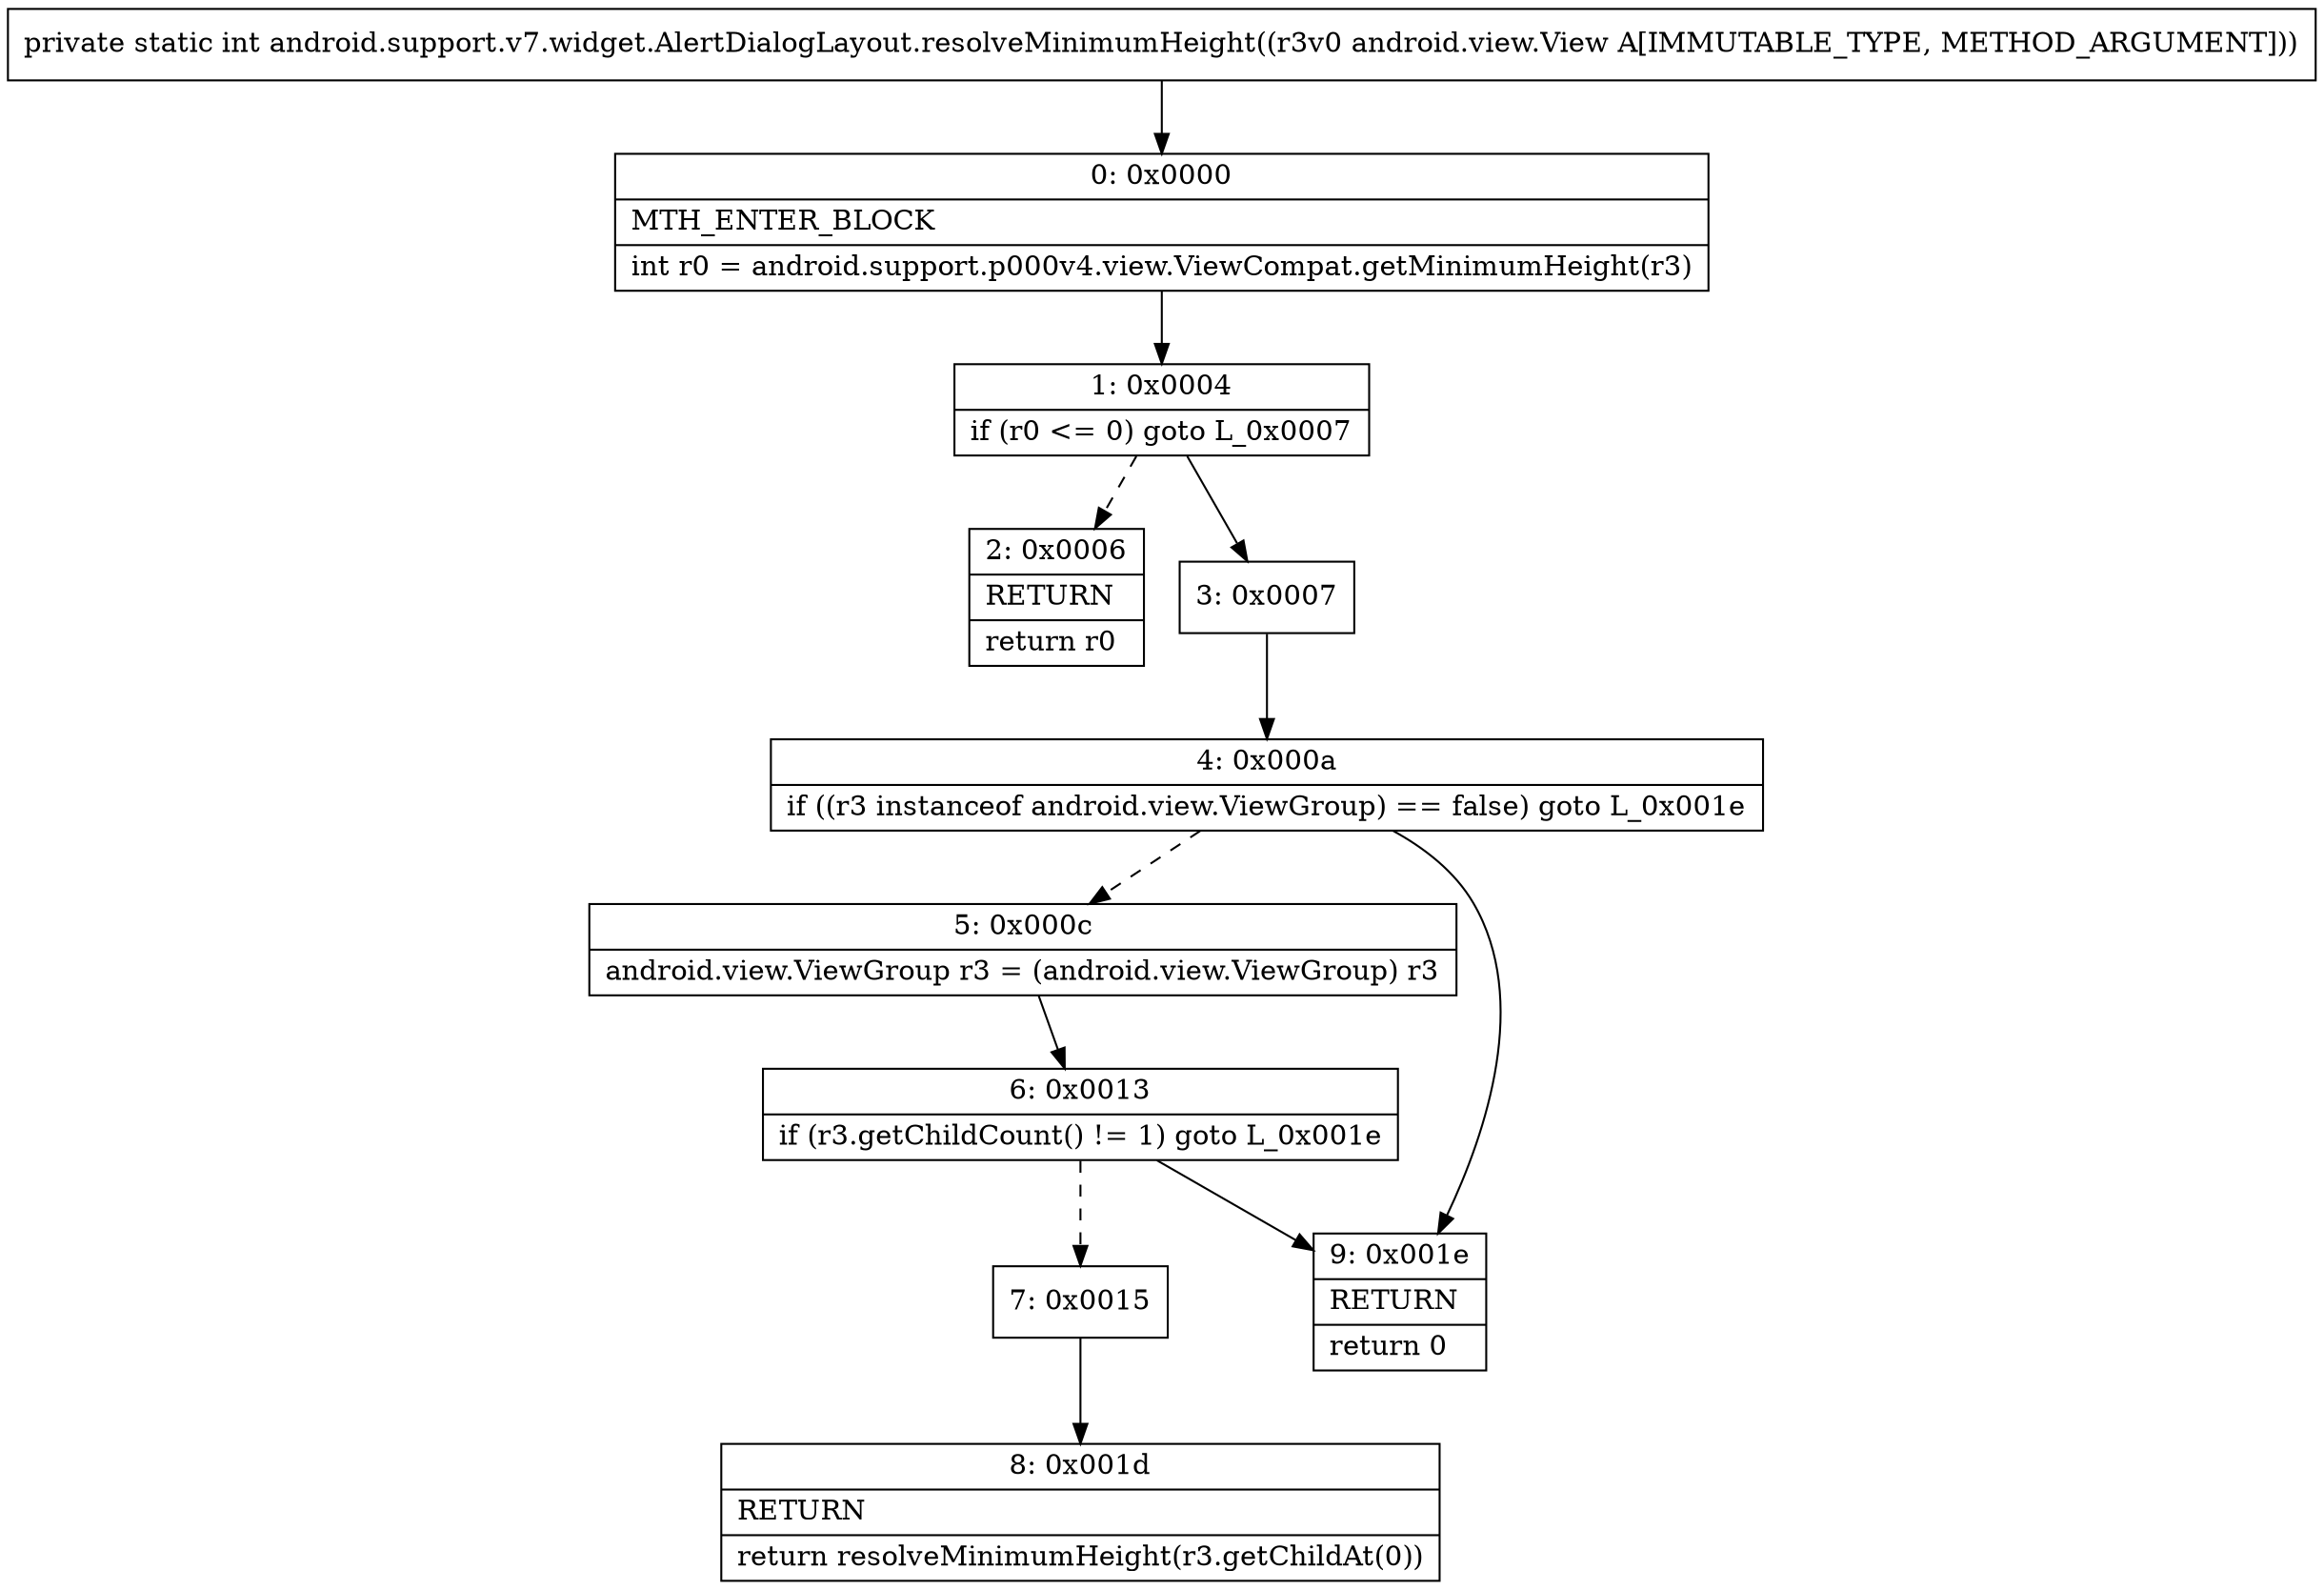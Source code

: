 digraph "CFG forandroid.support.v7.widget.AlertDialogLayout.resolveMinimumHeight(Landroid\/view\/View;)I" {
Node_0 [shape=record,label="{0\:\ 0x0000|MTH_ENTER_BLOCK\l|int r0 = android.support.p000v4.view.ViewCompat.getMinimumHeight(r3)\l}"];
Node_1 [shape=record,label="{1\:\ 0x0004|if (r0 \<= 0) goto L_0x0007\l}"];
Node_2 [shape=record,label="{2\:\ 0x0006|RETURN\l|return r0\l}"];
Node_3 [shape=record,label="{3\:\ 0x0007}"];
Node_4 [shape=record,label="{4\:\ 0x000a|if ((r3 instanceof android.view.ViewGroup) == false) goto L_0x001e\l}"];
Node_5 [shape=record,label="{5\:\ 0x000c|android.view.ViewGroup r3 = (android.view.ViewGroup) r3\l}"];
Node_6 [shape=record,label="{6\:\ 0x0013|if (r3.getChildCount() != 1) goto L_0x001e\l}"];
Node_7 [shape=record,label="{7\:\ 0x0015}"];
Node_8 [shape=record,label="{8\:\ 0x001d|RETURN\l|return resolveMinimumHeight(r3.getChildAt(0))\l}"];
Node_9 [shape=record,label="{9\:\ 0x001e|RETURN\l|return 0\l}"];
MethodNode[shape=record,label="{private static int android.support.v7.widget.AlertDialogLayout.resolveMinimumHeight((r3v0 android.view.View A[IMMUTABLE_TYPE, METHOD_ARGUMENT])) }"];
MethodNode -> Node_0;
Node_0 -> Node_1;
Node_1 -> Node_2[style=dashed];
Node_1 -> Node_3;
Node_3 -> Node_4;
Node_4 -> Node_5[style=dashed];
Node_4 -> Node_9;
Node_5 -> Node_6;
Node_6 -> Node_7[style=dashed];
Node_6 -> Node_9;
Node_7 -> Node_8;
}

